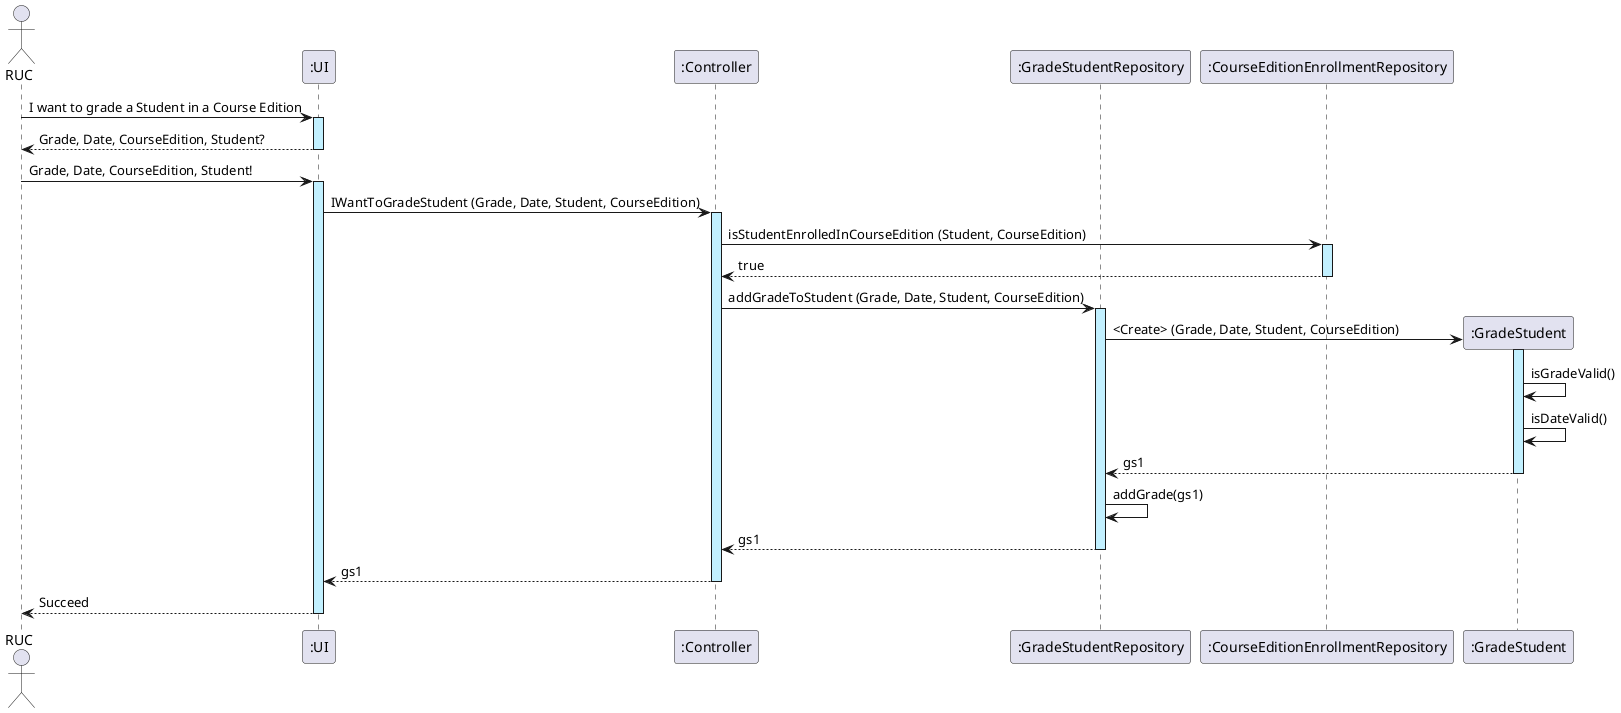 @startuml
actor RUC
participant ":UI" as UI
participant ":Controller" as ctr
participant ":GradeStudentRepository" as GR
participant ":CourseEditionEnrollmentRepository" as CEER

RUC -> UI ++ #application: I want to grade a Student in a Course Edition
UI --> RUC --: Grade, Date, CourseEdition, Student?
RUC -> UI ++ #application: Grade, Date, CourseEdition, Student!
UI -> ctr ++ #application : IWantToGradeStudent (Grade, Date, Student, CourseEdition)
ctr -> CEER ++ #application : isStudentEnrolledInCourseEdition (Student, CourseEdition)
CEER --> ctr -- : true


ctr -> GR ++ #application : addGradeToStudent (Grade, Date, Student, CourseEdition)


create ":GradeStudent" as GS
GR -> GS ++ #application : <Create> (Grade, Date, Student, CourseEdition)
GS -> GS : isGradeValid()
GS -> GS : isDateValid()
GS --> GR -- : gs1

GR -> GR : addGrade(gs1)
GR --> ctr --: gs1
ctr --> UI --: gs1
UI --> RUC --: Succeed

@enduml